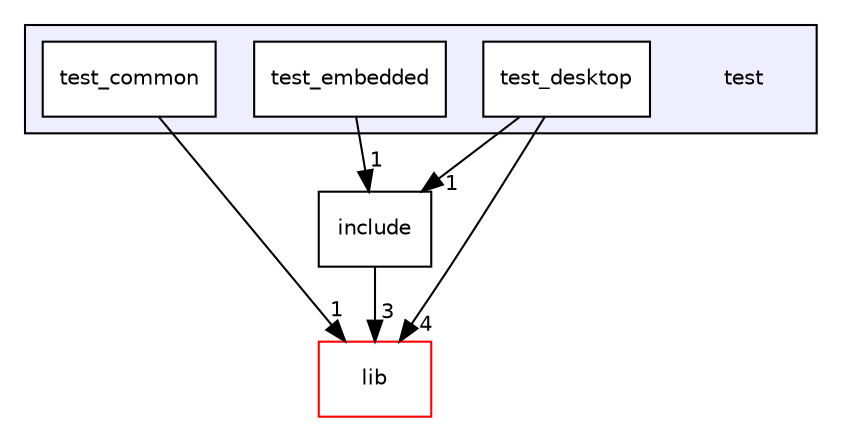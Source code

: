 digraph "/home/koray/Documents/PlatformIO/Projects/Dose/Dose/test" {
  compound=true
  node [ fontsize="10", fontname="Helvetica"];
  edge [ labelfontsize="10", labelfontname="Helvetica"];
  subgraph clusterdir_13e138d54eb8818da29c3992edef070a {
    graph [ bgcolor="#eeeeff", pencolor="black", label="" URL="dir_13e138d54eb8818da29c3992edef070a.html"];
    dir_13e138d54eb8818da29c3992edef070a [shape=plaintext label="test"];
    dir_6c0c88587a4f4c16f8b64620f10752cf [shape=box label="test_common" color="black" fillcolor="white" style="filled" URL="dir_6c0c88587a4f4c16f8b64620f10752cf.html"];
    dir_da249dfff0236c9b6645e6649c13732f [shape=box label="test_desktop" color="black" fillcolor="white" style="filled" URL="dir_da249dfff0236c9b6645e6649c13732f.html"];
    dir_f6ea8b2b23508f8e0fceb6c53fefce7f [shape=box label="test_embedded" color="black" fillcolor="white" style="filled" URL="dir_f6ea8b2b23508f8e0fceb6c53fefce7f.html"];
  }
  dir_d44c64559bbebec7f509842c48db8b23 [shape=box label="include" URL="dir_d44c64559bbebec7f509842c48db8b23.html"];
  dir_97aefd0d527b934f1d99a682da8fe6a9 [shape=box label="lib" fillcolor="white" style="filled" color="red" URL="dir_97aefd0d527b934f1d99a682da8fe6a9.html"];
  dir_f6ea8b2b23508f8e0fceb6c53fefce7f->dir_d44c64559bbebec7f509842c48db8b23 [headlabel="1", labeldistance=1.5 headhref="dir_000011_000000.html"];
  dir_da249dfff0236c9b6645e6649c13732f->dir_d44c64559bbebec7f509842c48db8b23 [headlabel="1", labeldistance=1.5 headhref="dir_000010_000000.html"];
  dir_da249dfff0236c9b6645e6649c13732f->dir_97aefd0d527b934f1d99a682da8fe6a9 [headlabel="4", labeldistance=1.5 headhref="dir_000010_000001.html"];
  dir_d44c64559bbebec7f509842c48db8b23->dir_97aefd0d527b934f1d99a682da8fe6a9 [headlabel="3", labeldistance=1.5 headhref="dir_000000_000001.html"];
  dir_6c0c88587a4f4c16f8b64620f10752cf->dir_97aefd0d527b934f1d99a682da8fe6a9 [headlabel="1", labeldistance=1.5 headhref="dir_000009_000001.html"];
}

